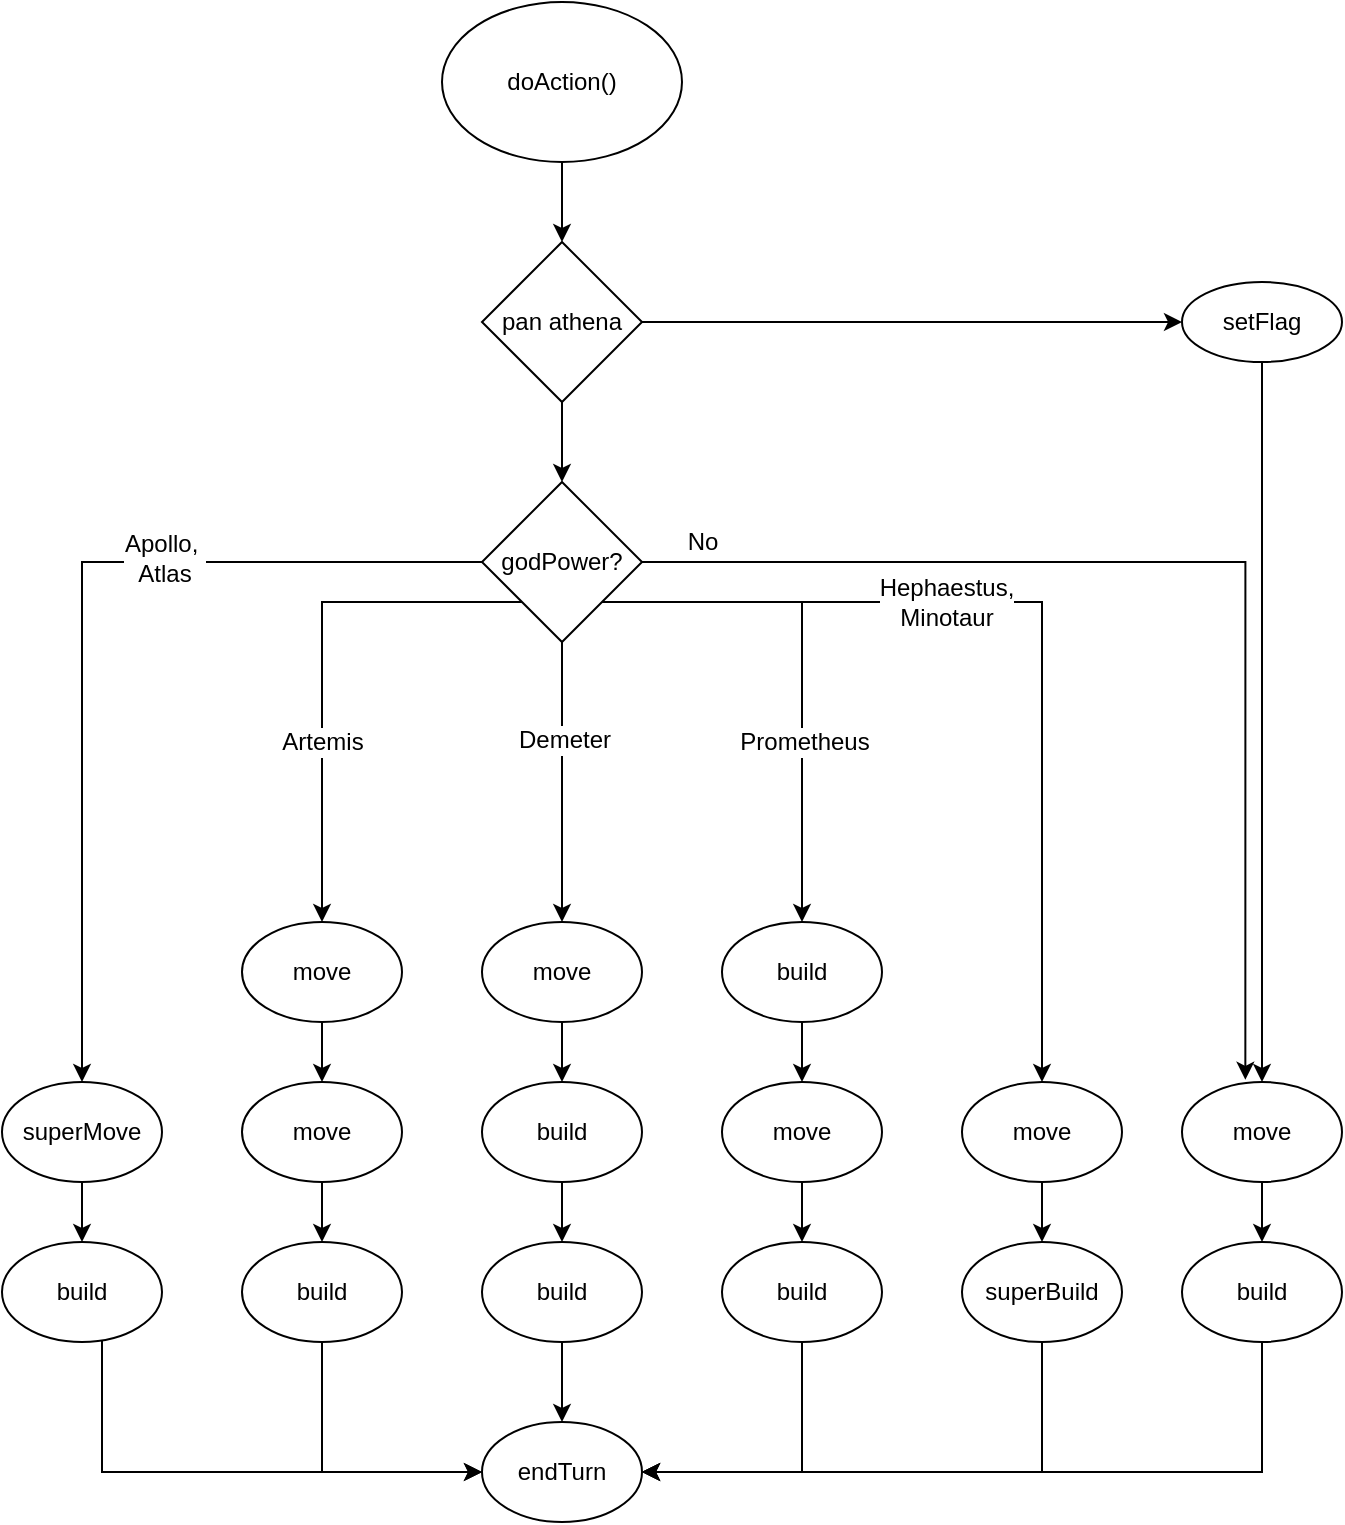 <mxfile version="12.9.3" type="device"><diagram id="C5RBs43oDa-KdzZeNtuy" name="Page-1"><mxGraphModel dx="1422" dy="822" grid="1" gridSize="10" guides="1" tooltips="1" connect="1" arrows="1" fold="1" page="1" pageScale="1" pageWidth="827" pageHeight="1169" math="0" shadow="0"><root><mxCell id="WIyWlLk6GJQsqaUBKTNV-0"/><mxCell id="WIyWlLk6GJQsqaUBKTNV-1" parent="WIyWlLk6GJQsqaUBKTNV-0"/><mxCell id="0QpItyL_1S6m94ZM4fUV-2" value="" style="edgeStyle=orthogonalEdgeStyle;rounded=0;orthogonalLoop=1;jettySize=auto;html=1;entryX=0.5;entryY=0;entryDx=0;entryDy=0;" edge="1" parent="WIyWlLk6GJQsqaUBKTNV-1" source="0QpItyL_1S6m94ZM4fUV-0" target="0QpItyL_1S6m94ZM4fUV-3"><mxGeometry relative="1" as="geometry"><mxPoint x="400.0" y="140.059" as="targetPoint"/></mxGeometry></mxCell><mxCell id="0QpItyL_1S6m94ZM4fUV-0" value="doAction()" style="ellipse;whiteSpace=wrap;html=1;" vertex="1" parent="WIyWlLk6GJQsqaUBKTNV-1"><mxGeometry x="350" y="40" width="120" height="80" as="geometry"/></mxCell><mxCell id="0QpItyL_1S6m94ZM4fUV-23" style="edgeStyle=orthogonalEdgeStyle;rounded=0;orthogonalLoop=1;jettySize=auto;html=1;exitX=0.5;exitY=1;exitDx=0;exitDy=0;entryX=0.5;entryY=0;entryDx=0;entryDy=0;" edge="1" parent="WIyWlLk6GJQsqaUBKTNV-1" source="0QpItyL_1S6m94ZM4fUV-3" target="0QpItyL_1S6m94ZM4fUV-22"><mxGeometry relative="1" as="geometry"/></mxCell><mxCell id="0QpItyL_1S6m94ZM4fUV-3" value="pan athena" style="rhombus;whiteSpace=wrap;html=1;" vertex="1" parent="WIyWlLk6GJQsqaUBKTNV-1"><mxGeometry x="370" y="160" width="80" height="80" as="geometry"/></mxCell><mxCell id="0QpItyL_1S6m94ZM4fUV-6" value="" style="edgeStyle=orthogonalEdgeStyle;rounded=0;orthogonalLoop=1;jettySize=auto;html=1;" edge="1" parent="WIyWlLk6GJQsqaUBKTNV-1" source="0QpItyL_1S6m94ZM4fUV-4" target="0QpItyL_1S6m94ZM4fUV-5"><mxGeometry relative="1" as="geometry"/></mxCell><mxCell id="0QpItyL_1S6m94ZM4fUV-4" value="superMove" style="ellipse;whiteSpace=wrap;html=1;" vertex="1" parent="WIyWlLk6GJQsqaUBKTNV-1"><mxGeometry x="130" y="580" width="80" height="50" as="geometry"/></mxCell><mxCell id="0QpItyL_1S6m94ZM4fUV-8" value="" style="edgeStyle=orthogonalEdgeStyle;rounded=0;orthogonalLoop=1;jettySize=auto;html=1;entryX=0;entryY=0.5;entryDx=0;entryDy=0;" edge="1" parent="WIyWlLk6GJQsqaUBKTNV-1" source="0QpItyL_1S6m94ZM4fUV-5" target="0QpItyL_1S6m94ZM4fUV-7"><mxGeometry relative="1" as="geometry"><Array as="points"><mxPoint x="180" y="775"/></Array></mxGeometry></mxCell><mxCell id="0QpItyL_1S6m94ZM4fUV-5" value="build" style="ellipse;whiteSpace=wrap;html=1;" vertex="1" parent="WIyWlLk6GJQsqaUBKTNV-1"><mxGeometry x="130" y="660" width="80" height="50" as="geometry"/></mxCell><mxCell id="0QpItyL_1S6m94ZM4fUV-7" value="endTurn" style="ellipse;whiteSpace=wrap;html=1;" vertex="1" parent="WIyWlLk6GJQsqaUBKTNV-1"><mxGeometry x="370" y="750" width="80" height="50" as="geometry"/></mxCell><mxCell id="0QpItyL_1S6m94ZM4fUV-14" style="edgeStyle=orthogonalEdgeStyle;rounded=0;orthogonalLoop=1;jettySize=auto;html=1;exitX=1;exitY=0.5;exitDx=0;exitDy=0;" edge="1" parent="WIyWlLk6GJQsqaUBKTNV-1" source="0QpItyL_1S6m94ZM4fUV-3" target="0QpItyL_1S6m94ZM4fUV-15"><mxGeometry relative="1" as="geometry"><mxPoint x="250" y="430" as="targetPoint"/></mxGeometry></mxCell><mxCell id="0QpItyL_1S6m94ZM4fUV-68" value="" style="edgeStyle=orthogonalEdgeStyle;rounded=0;orthogonalLoop=1;jettySize=auto;html=1;" edge="1" parent="WIyWlLk6GJQsqaUBKTNV-1" source="0QpItyL_1S6m94ZM4fUV-15" target="0QpItyL_1S6m94ZM4fUV-67"><mxGeometry relative="1" as="geometry"/></mxCell><mxCell id="0QpItyL_1S6m94ZM4fUV-15" value="setFlag" style="ellipse;whiteSpace=wrap;html=1;" vertex="1" parent="WIyWlLk6GJQsqaUBKTNV-1"><mxGeometry x="720" y="180" width="80" height="40" as="geometry"/></mxCell><mxCell id="0QpItyL_1S6m94ZM4fUV-70" value="" style="edgeStyle=orthogonalEdgeStyle;rounded=0;orthogonalLoop=1;jettySize=auto;html=1;" edge="1" parent="WIyWlLk6GJQsqaUBKTNV-1" source="0QpItyL_1S6m94ZM4fUV-67" target="0QpItyL_1S6m94ZM4fUV-69"><mxGeometry relative="1" as="geometry"/></mxCell><mxCell id="0QpItyL_1S6m94ZM4fUV-67" value="move" style="ellipse;whiteSpace=wrap;html=1;" vertex="1" parent="WIyWlLk6GJQsqaUBKTNV-1"><mxGeometry x="720" y="580" width="80" height="50" as="geometry"/></mxCell><mxCell id="0QpItyL_1S6m94ZM4fUV-75" style="edgeStyle=orthogonalEdgeStyle;rounded=0;orthogonalLoop=1;jettySize=auto;html=1;exitX=0.5;exitY=1;exitDx=0;exitDy=0;entryX=1;entryY=0.5;entryDx=0;entryDy=0;" edge="1" parent="WIyWlLk6GJQsqaUBKTNV-1" source="0QpItyL_1S6m94ZM4fUV-69" target="0QpItyL_1S6m94ZM4fUV-7"><mxGeometry relative="1" as="geometry"/></mxCell><mxCell id="0QpItyL_1S6m94ZM4fUV-69" value="build" style="ellipse;whiteSpace=wrap;html=1;" vertex="1" parent="WIyWlLk6GJQsqaUBKTNV-1"><mxGeometry x="720" y="660" width="80" height="50" as="geometry"/></mxCell><mxCell id="0QpItyL_1S6m94ZM4fUV-24" style="edgeStyle=orthogonalEdgeStyle;rounded=0;orthogonalLoop=1;jettySize=auto;html=1;exitX=0;exitY=0.5;exitDx=0;exitDy=0;entryX=0.5;entryY=0;entryDx=0;entryDy=0;" edge="1" parent="WIyWlLk6GJQsqaUBKTNV-1" source="0QpItyL_1S6m94ZM4fUV-22" target="0QpItyL_1S6m94ZM4fUV-4"><mxGeometry relative="1" as="geometry"><mxPoint x="230" y="550" as="targetPoint"/></mxGeometry></mxCell><mxCell id="0QpItyL_1S6m94ZM4fUV-73" value="Apollo,&amp;nbsp;&lt;br&gt;Atlas" style="text;html=1;align=center;verticalAlign=middle;resizable=0;points=[];labelBackgroundColor=#ffffff;" vertex="1" connectable="0" parent="0QpItyL_1S6m94ZM4fUV-24"><mxGeometry x="-0.383" y="-2" relative="1" as="geometry"><mxPoint x="-17.65" as="offset"/></mxGeometry></mxCell><mxCell id="0QpItyL_1S6m94ZM4fUV-37" style="edgeStyle=orthogonalEdgeStyle;rounded=0;orthogonalLoop=1;jettySize=auto;html=1;exitX=0;exitY=1;exitDx=0;exitDy=0;" edge="1" parent="WIyWlLk6GJQsqaUBKTNV-1" source="0QpItyL_1S6m94ZM4fUV-22" target="0QpItyL_1S6m94ZM4fUV-26"><mxGeometry relative="1" as="geometry"/></mxCell><mxCell id="0QpItyL_1S6m94ZM4fUV-42" value="Artemis" style="text;html=1;align=center;verticalAlign=middle;resizable=0;points=[];labelBackgroundColor=#ffffff;" vertex="1" connectable="0" parent="0QpItyL_1S6m94ZM4fUV-37"><mxGeometry x="0.297" relative="1" as="geometry"><mxPoint y="1" as="offset"/></mxGeometry></mxCell><mxCell id="0QpItyL_1S6m94ZM4fUV-41" style="edgeStyle=orthogonalEdgeStyle;rounded=0;orthogonalLoop=1;jettySize=auto;html=1;exitX=0.5;exitY=1;exitDx=0;exitDy=0;entryX=0.5;entryY=0;entryDx=0;entryDy=0;" edge="1" parent="WIyWlLk6GJQsqaUBKTNV-1" source="0QpItyL_1S6m94ZM4fUV-22" target="0QpItyL_1S6m94ZM4fUV-29"><mxGeometry relative="1" as="geometry"/></mxCell><mxCell id="0QpItyL_1S6m94ZM4fUV-43" value="Demeter" style="text;html=1;align=center;verticalAlign=middle;resizable=0;points=[];labelBackgroundColor=#ffffff;" vertex="1" connectable="0" parent="0QpItyL_1S6m94ZM4fUV-41"><mxGeometry x="-0.285" y="1" relative="1" as="geometry"><mxPoint y="-1" as="offset"/></mxGeometry></mxCell><mxCell id="0QpItyL_1S6m94ZM4fUV-51" style="edgeStyle=orthogonalEdgeStyle;rounded=0;orthogonalLoop=1;jettySize=auto;html=1;exitX=1;exitY=1;exitDx=0;exitDy=0;entryX=0.5;entryY=0;entryDx=0;entryDy=0;" edge="1" parent="WIyWlLk6GJQsqaUBKTNV-1" source="0QpItyL_1S6m94ZM4fUV-22" target="0QpItyL_1S6m94ZM4fUV-48"><mxGeometry relative="1" as="geometry"/></mxCell><mxCell id="0QpItyL_1S6m94ZM4fUV-53" value="Prometheus" style="text;html=1;align=center;verticalAlign=middle;resizable=0;points=[];labelBackgroundColor=#ffffff;" vertex="1" connectable="0" parent="0QpItyL_1S6m94ZM4fUV-51"><mxGeometry x="0.462" y="1" relative="1" as="geometry"><mxPoint y="-20.65" as="offset"/></mxGeometry></mxCell><mxCell id="0QpItyL_1S6m94ZM4fUV-71" style="edgeStyle=orthogonalEdgeStyle;rounded=0;orthogonalLoop=1;jettySize=auto;html=1;exitX=1;exitY=1;exitDx=0;exitDy=0;" edge="1" parent="WIyWlLk6GJQsqaUBKTNV-1" source="0QpItyL_1S6m94ZM4fUV-22" target="0QpItyL_1S6m94ZM4fUV-56"><mxGeometry relative="1" as="geometry"/></mxCell><mxCell id="0QpItyL_1S6m94ZM4fUV-72" value="Hephaestus,&lt;br&gt;Minotaur" style="text;html=1;align=center;verticalAlign=middle;resizable=0;points=[];labelBackgroundColor=#ffffff;" vertex="1" connectable="0" parent="0QpItyL_1S6m94ZM4fUV-71"><mxGeometry x="-0.256" relative="1" as="geometry"><mxPoint x="1" as="offset"/></mxGeometry></mxCell><mxCell id="0QpItyL_1S6m94ZM4fUV-74" style="edgeStyle=orthogonalEdgeStyle;rounded=0;orthogonalLoop=1;jettySize=auto;html=1;exitX=1;exitY=0.5;exitDx=0;exitDy=0;entryX=0.396;entryY=-0.022;entryDx=0;entryDy=0;entryPerimeter=0;" edge="1" parent="WIyWlLk6GJQsqaUBKTNV-1" source="0QpItyL_1S6m94ZM4fUV-22" target="0QpItyL_1S6m94ZM4fUV-67"><mxGeometry relative="1" as="geometry"/></mxCell><mxCell id="0QpItyL_1S6m94ZM4fUV-76" value="No" style="text;html=1;align=center;verticalAlign=middle;resizable=0;points=[];labelBackgroundColor=#ffffff;" vertex="1" connectable="0" parent="0QpItyL_1S6m94ZM4fUV-74"><mxGeometry x="-0.899" y="-2" relative="1" as="geometry"><mxPoint x="1" y="-12.01" as="offset"/></mxGeometry></mxCell><mxCell id="0QpItyL_1S6m94ZM4fUV-22" value="godPower?" style="rhombus;whiteSpace=wrap;html=1;" vertex="1" parent="WIyWlLk6GJQsqaUBKTNV-1"><mxGeometry x="370" y="280" width="80" height="80" as="geometry"/></mxCell><mxCell id="0QpItyL_1S6m94ZM4fUV-25" value="" style="edgeStyle=orthogonalEdgeStyle;rounded=0;orthogonalLoop=1;jettySize=auto;html=1;entryX=0.5;entryY=0;entryDx=0;entryDy=0;" edge="1" parent="WIyWlLk6GJQsqaUBKTNV-1" source="0QpItyL_1S6m94ZM4fUV-26" target="0QpItyL_1S6m94ZM4fUV-34"><mxGeometry relative="1" as="geometry"><mxPoint x="290" y="580" as="targetPoint"/></mxGeometry></mxCell><mxCell id="0QpItyL_1S6m94ZM4fUV-26" value="move" style="ellipse;whiteSpace=wrap;html=1;" vertex="1" parent="WIyWlLk6GJQsqaUBKTNV-1"><mxGeometry x="250" y="500" width="80" height="50" as="geometry"/></mxCell><mxCell id="0QpItyL_1S6m94ZM4fUV-28" value="" style="edgeStyle=orthogonalEdgeStyle;rounded=0;orthogonalLoop=1;jettySize=auto;html=1;" edge="1" parent="WIyWlLk6GJQsqaUBKTNV-1" source="0QpItyL_1S6m94ZM4fUV-29" target="0QpItyL_1S6m94ZM4fUV-30"><mxGeometry relative="1" as="geometry"/></mxCell><mxCell id="0QpItyL_1S6m94ZM4fUV-29" value="move" style="ellipse;whiteSpace=wrap;html=1;" vertex="1" parent="WIyWlLk6GJQsqaUBKTNV-1"><mxGeometry x="370" y="500" width="80" height="50" as="geometry"/></mxCell><mxCell id="0QpItyL_1S6m94ZM4fUV-40" value="" style="edgeStyle=orthogonalEdgeStyle;rounded=0;orthogonalLoop=1;jettySize=auto;html=1;" edge="1" parent="WIyWlLk6GJQsqaUBKTNV-1" source="0QpItyL_1S6m94ZM4fUV-30" target="0QpItyL_1S6m94ZM4fUV-39"><mxGeometry relative="1" as="geometry"/></mxCell><mxCell id="0QpItyL_1S6m94ZM4fUV-30" value="build" style="ellipse;whiteSpace=wrap;html=1;" vertex="1" parent="WIyWlLk6GJQsqaUBKTNV-1"><mxGeometry x="370" y="580" width="80" height="50" as="geometry"/></mxCell><mxCell id="0QpItyL_1S6m94ZM4fUV-31" value="" style="edgeStyle=orthogonalEdgeStyle;rounded=0;orthogonalLoop=1;jettySize=auto;html=1;" edge="1" parent="WIyWlLk6GJQsqaUBKTNV-1" source="0QpItyL_1S6m94ZM4fUV-32" target="0QpItyL_1S6m94ZM4fUV-33"><mxGeometry relative="1" as="geometry"/></mxCell><mxCell id="0QpItyL_1S6m94ZM4fUV-32" value="move" style="ellipse;whiteSpace=wrap;html=1;" vertex="1" parent="WIyWlLk6GJQsqaUBKTNV-1"><mxGeometry x="490" y="580" width="80" height="50" as="geometry"/></mxCell><mxCell id="0QpItyL_1S6m94ZM4fUV-50" style="edgeStyle=orthogonalEdgeStyle;rounded=0;orthogonalLoop=1;jettySize=auto;html=1;entryX=1;entryY=0.5;entryDx=0;entryDy=0;exitX=0.5;exitY=1;exitDx=0;exitDy=0;" edge="1" parent="WIyWlLk6GJQsqaUBKTNV-1" source="0QpItyL_1S6m94ZM4fUV-33" target="0QpItyL_1S6m94ZM4fUV-7"><mxGeometry relative="1" as="geometry"/></mxCell><mxCell id="0QpItyL_1S6m94ZM4fUV-33" value="build" style="ellipse;whiteSpace=wrap;html=1;" vertex="1" parent="WIyWlLk6GJQsqaUBKTNV-1"><mxGeometry x="490" y="660" width="80" height="50" as="geometry"/></mxCell><mxCell id="0QpItyL_1S6m94ZM4fUV-45" value="" style="edgeStyle=orthogonalEdgeStyle;rounded=0;orthogonalLoop=1;jettySize=auto;html=1;" edge="1" parent="WIyWlLk6GJQsqaUBKTNV-1" source="0QpItyL_1S6m94ZM4fUV-34" target="0QpItyL_1S6m94ZM4fUV-44"><mxGeometry relative="1" as="geometry"/></mxCell><mxCell id="0QpItyL_1S6m94ZM4fUV-34" value="move" style="ellipse;whiteSpace=wrap;html=1;" vertex="1" parent="WIyWlLk6GJQsqaUBKTNV-1"><mxGeometry x="250" y="580" width="80" height="50" as="geometry"/></mxCell><mxCell id="0QpItyL_1S6m94ZM4fUV-47" style="edgeStyle=orthogonalEdgeStyle;rounded=0;orthogonalLoop=1;jettySize=auto;html=1;exitX=0.5;exitY=1;exitDx=0;exitDy=0;entryX=0.5;entryY=0;entryDx=0;entryDy=0;" edge="1" parent="WIyWlLk6GJQsqaUBKTNV-1" source="0QpItyL_1S6m94ZM4fUV-39" target="0QpItyL_1S6m94ZM4fUV-7"><mxGeometry relative="1" as="geometry"/></mxCell><mxCell id="0QpItyL_1S6m94ZM4fUV-39" value="build" style="ellipse;whiteSpace=wrap;html=1;" vertex="1" parent="WIyWlLk6GJQsqaUBKTNV-1"><mxGeometry x="370" y="660" width="80" height="50" as="geometry"/></mxCell><mxCell id="0QpItyL_1S6m94ZM4fUV-46" style="edgeStyle=orthogonalEdgeStyle;rounded=0;orthogonalLoop=1;jettySize=auto;html=1;exitX=0.5;exitY=1;exitDx=0;exitDy=0;entryX=0;entryY=0.5;entryDx=0;entryDy=0;" edge="1" parent="WIyWlLk6GJQsqaUBKTNV-1" source="0QpItyL_1S6m94ZM4fUV-44" target="0QpItyL_1S6m94ZM4fUV-7"><mxGeometry relative="1" as="geometry"/></mxCell><mxCell id="0QpItyL_1S6m94ZM4fUV-44" value="build" style="ellipse;whiteSpace=wrap;html=1;" vertex="1" parent="WIyWlLk6GJQsqaUBKTNV-1"><mxGeometry x="250" y="660" width="80" height="50" as="geometry"/></mxCell><mxCell id="0QpItyL_1S6m94ZM4fUV-49" value="" style="edgeStyle=orthogonalEdgeStyle;rounded=0;orthogonalLoop=1;jettySize=auto;html=1;" edge="1" parent="WIyWlLk6GJQsqaUBKTNV-1" source="0QpItyL_1S6m94ZM4fUV-48" target="0QpItyL_1S6m94ZM4fUV-32"><mxGeometry relative="1" as="geometry"/></mxCell><mxCell id="0QpItyL_1S6m94ZM4fUV-48" value="build" style="ellipse;whiteSpace=wrap;html=1;" vertex="1" parent="WIyWlLk6GJQsqaUBKTNV-1"><mxGeometry x="490" y="500" width="80" height="50" as="geometry"/></mxCell><mxCell id="0QpItyL_1S6m94ZM4fUV-55" value="" style="edgeStyle=orthogonalEdgeStyle;rounded=0;orthogonalLoop=1;jettySize=auto;html=1;" edge="1" parent="WIyWlLk6GJQsqaUBKTNV-1" source="0QpItyL_1S6m94ZM4fUV-56" target="0QpItyL_1S6m94ZM4fUV-57"><mxGeometry relative="1" as="geometry"/></mxCell><mxCell id="0QpItyL_1S6m94ZM4fUV-56" value="move" style="ellipse;whiteSpace=wrap;html=1;" vertex="1" parent="WIyWlLk6GJQsqaUBKTNV-1"><mxGeometry x="610" y="580" width="80" height="50" as="geometry"/></mxCell><mxCell id="0QpItyL_1S6m94ZM4fUV-60" style="edgeStyle=orthogonalEdgeStyle;rounded=0;orthogonalLoop=1;jettySize=auto;html=1;exitX=0.5;exitY=1;exitDx=0;exitDy=0;entryX=1;entryY=0.5;entryDx=0;entryDy=0;" edge="1" parent="WIyWlLk6GJQsqaUBKTNV-1" source="0QpItyL_1S6m94ZM4fUV-57" target="0QpItyL_1S6m94ZM4fUV-7"><mxGeometry relative="1" as="geometry"/></mxCell><mxCell id="0QpItyL_1S6m94ZM4fUV-57" value="superBuild" style="ellipse;whiteSpace=wrap;html=1;" vertex="1" parent="WIyWlLk6GJQsqaUBKTNV-1"><mxGeometry x="610" y="660" width="80" height="50" as="geometry"/></mxCell></root></mxGraphModel></diagram></mxfile>